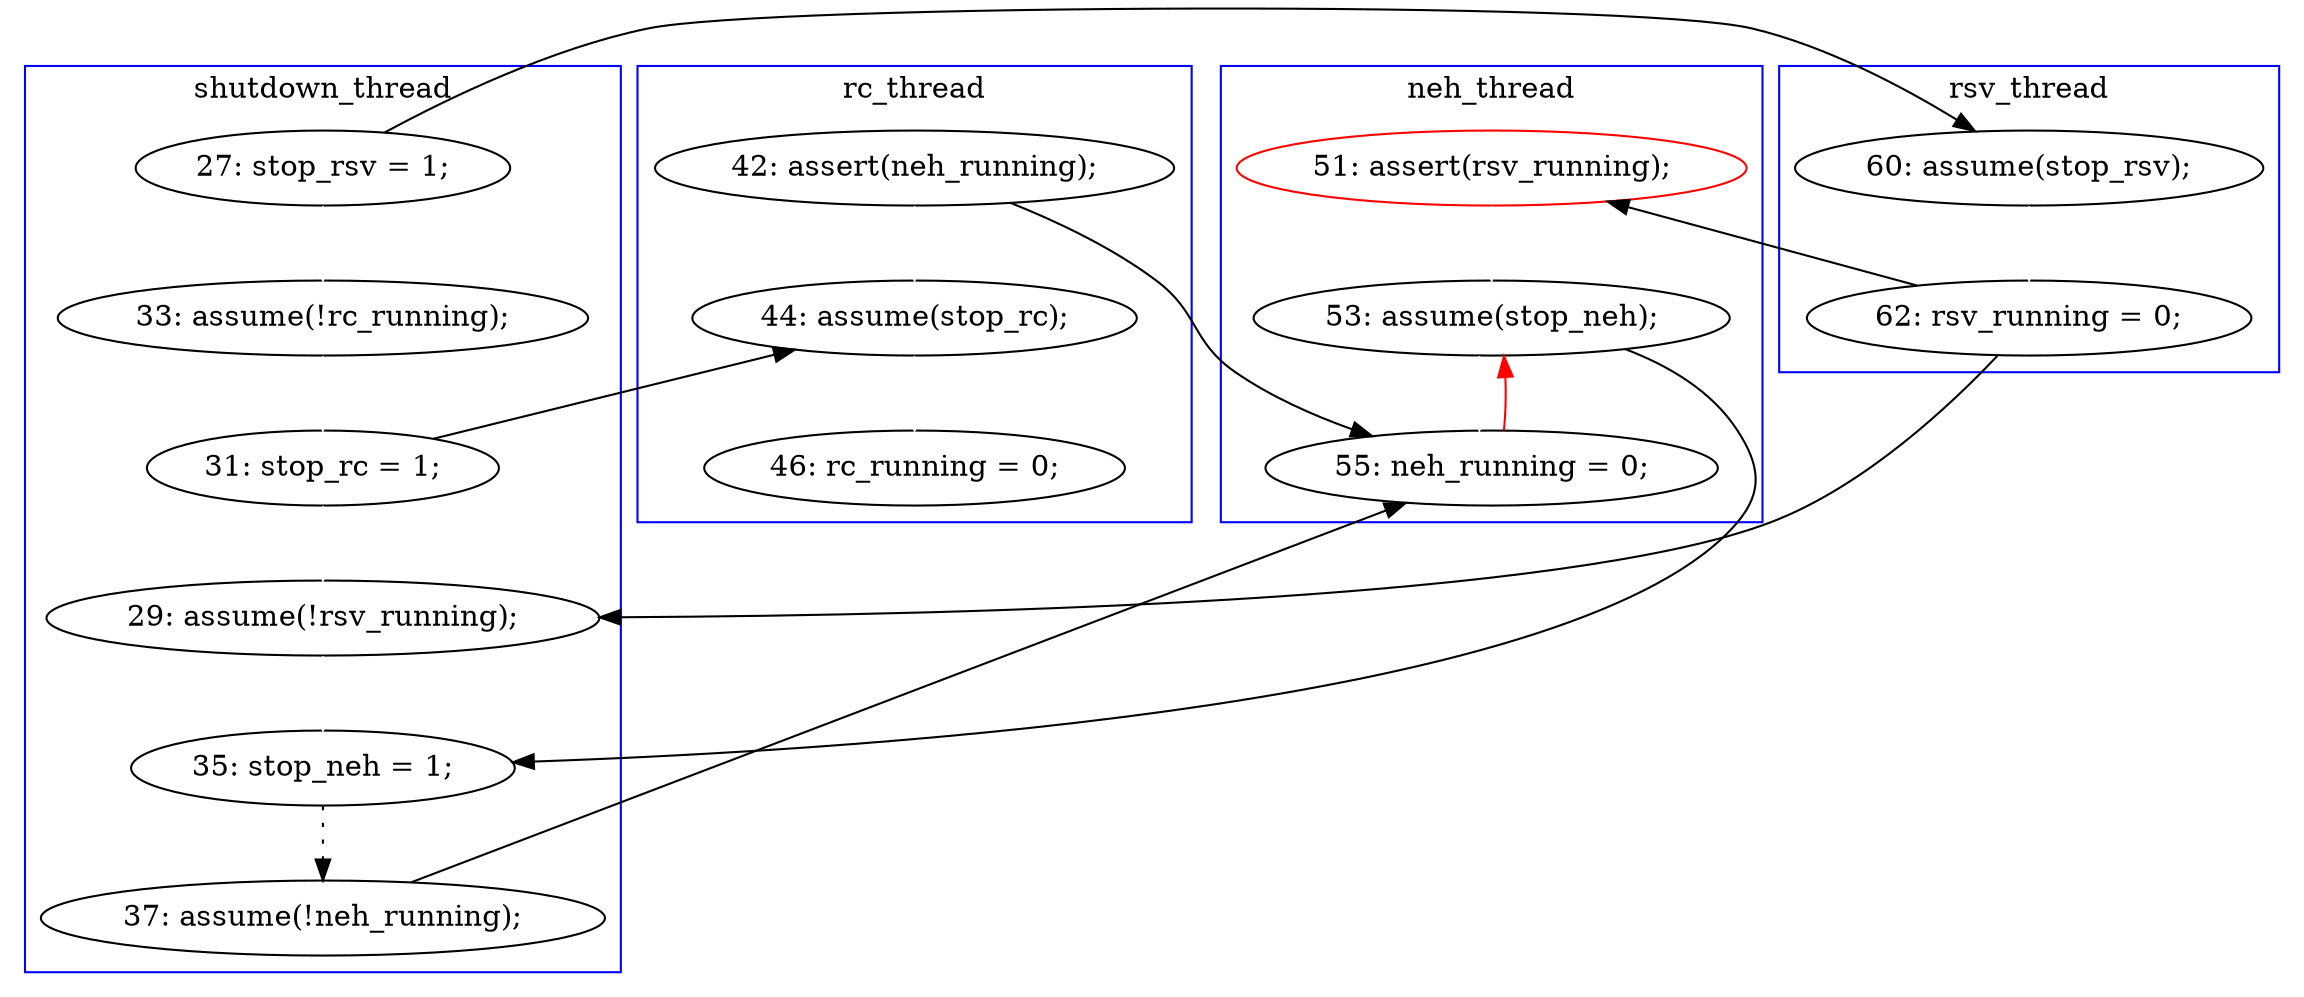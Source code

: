 digraph Counterexample {
	23 -> 26 [color = black, style = solid, constraint = false]
	11 -> 30 [color = black, style = solid, constraint = false]
	15 -> 17 [color = black, style = solid, constraint = false]
	20 -> 23 [color = white, style = solid]
	17 -> 19 [color = white, style = solid]
	11 -> 35 [color = white, style = solid]
	15 -> 21 [color = white, style = solid]
	23 -> 30 [color = white, style = solid]
	27 -> 30 [color = black, style = solid, constraint = false]
	21 -> 22 [color = white, style = solid]
	22 -> 25 [color = white, style = solid]
	25 -> 26 [color = white, style = solid]
	26 -> 27 [color = black, style = dotted]
	35 -> 37 [color = white, style = solid]
	19 -> 25 [color = black, style = solid, constraint = false]
	30 -> 23 [color = red, style = solid, constraint = false]
	22 -> 35 [color = black, style = solid, constraint = false]
	19 -> 20 [color = black, style = solid, constraint = false]
	subgraph cluster3 {
		label = neh_thread
		color = blue
		23  [label = "53: assume(stop_neh);"]
		20  [label = "51: assert(rsv_running);", color = red]
		30  [label = "55: neh_running = 0;"]
	}
	subgraph cluster4 {
		label = rsv_thread
		color = blue
		17  [label = "60: assume(stop_rsv);"]
		19  [label = "62: rsv_running = 0;"]
	}
	subgraph cluster1 {
		label = shutdown_thread
		color = blue
		22  [label = "31: stop_rc = 1;"]
		27  [label = "37: assume(!neh_running);"]
		21  [label = "33: assume(!rc_running);"]
		26  [label = "35: stop_neh = 1;"]
		25  [label = "29: assume(!rsv_running);"]
		15  [label = "27: stop_rsv = 1;"]
	}
	subgraph cluster2 {
		label = rc_thread
		color = blue
		11  [label = "42: assert(neh_running);"]
		37  [label = "46: rc_running = 0;"]
		35  [label = "44: assume(stop_rc);"]
	}
}